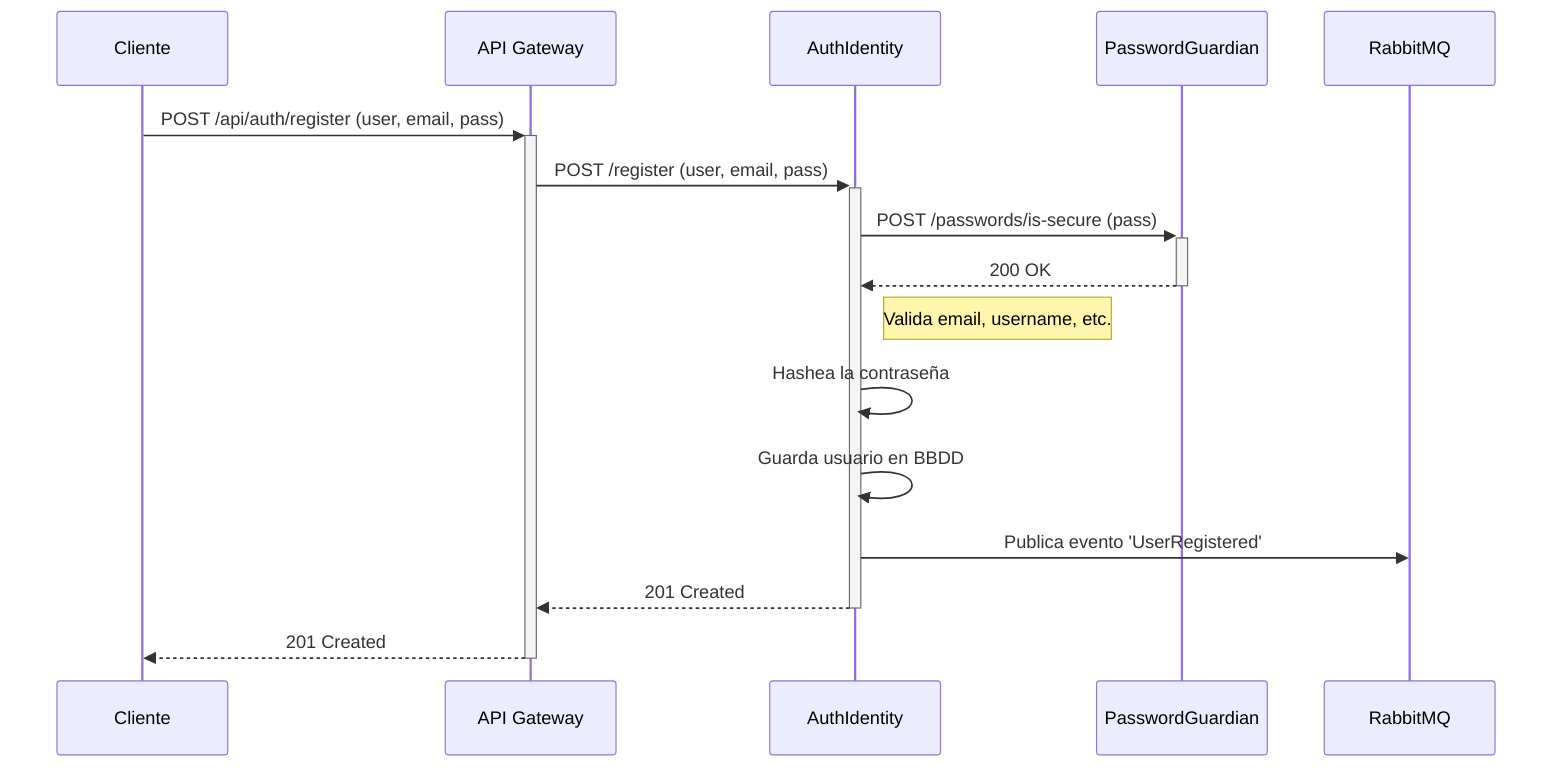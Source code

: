 sequenceDiagram
    participant C as Cliente
    participant GW as API Gateway
    participant Auth as AuthIdentity
    participant Guard as PasswordGuardian
    participant Broker as RabbitMQ

    C->>+GW: POST /api/auth/register (user, email, pass)
    GW->>+Auth: POST /register (user, email, pass)
    Auth->>+Guard: POST /passwords/is-secure (pass)
    Guard-->>-Auth: 200 OK
    Note right of Auth: Valida email, username, etc.
    Auth->>Auth: Hashea la contraseña
    Auth->>Auth: Guarda usuario en BBDD
    Auth->>Broker: Publica evento 'UserRegistered'
    Auth-->>-GW: 201 Created
    GW-->>-C: 201 Created